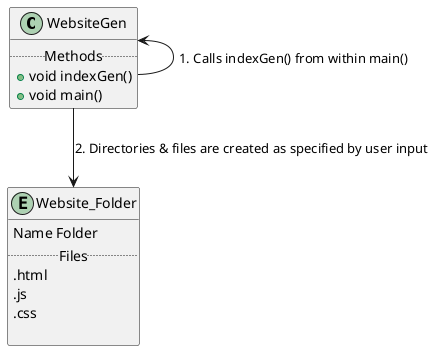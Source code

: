 @startuml

class WebsiteGen{
    ..Methods..
    +void indexGen()
    +void main()
}

entity Website_Folder{
    Name Folder
    ..Files..
    .html
    .js
    .css

}

WebsiteGen <- WebsiteGen : 1. Calls indexGen() from within main()
WebsiteGen -down-> Website_Folder : 2. Directories & files are created as specified by user input
@enduml